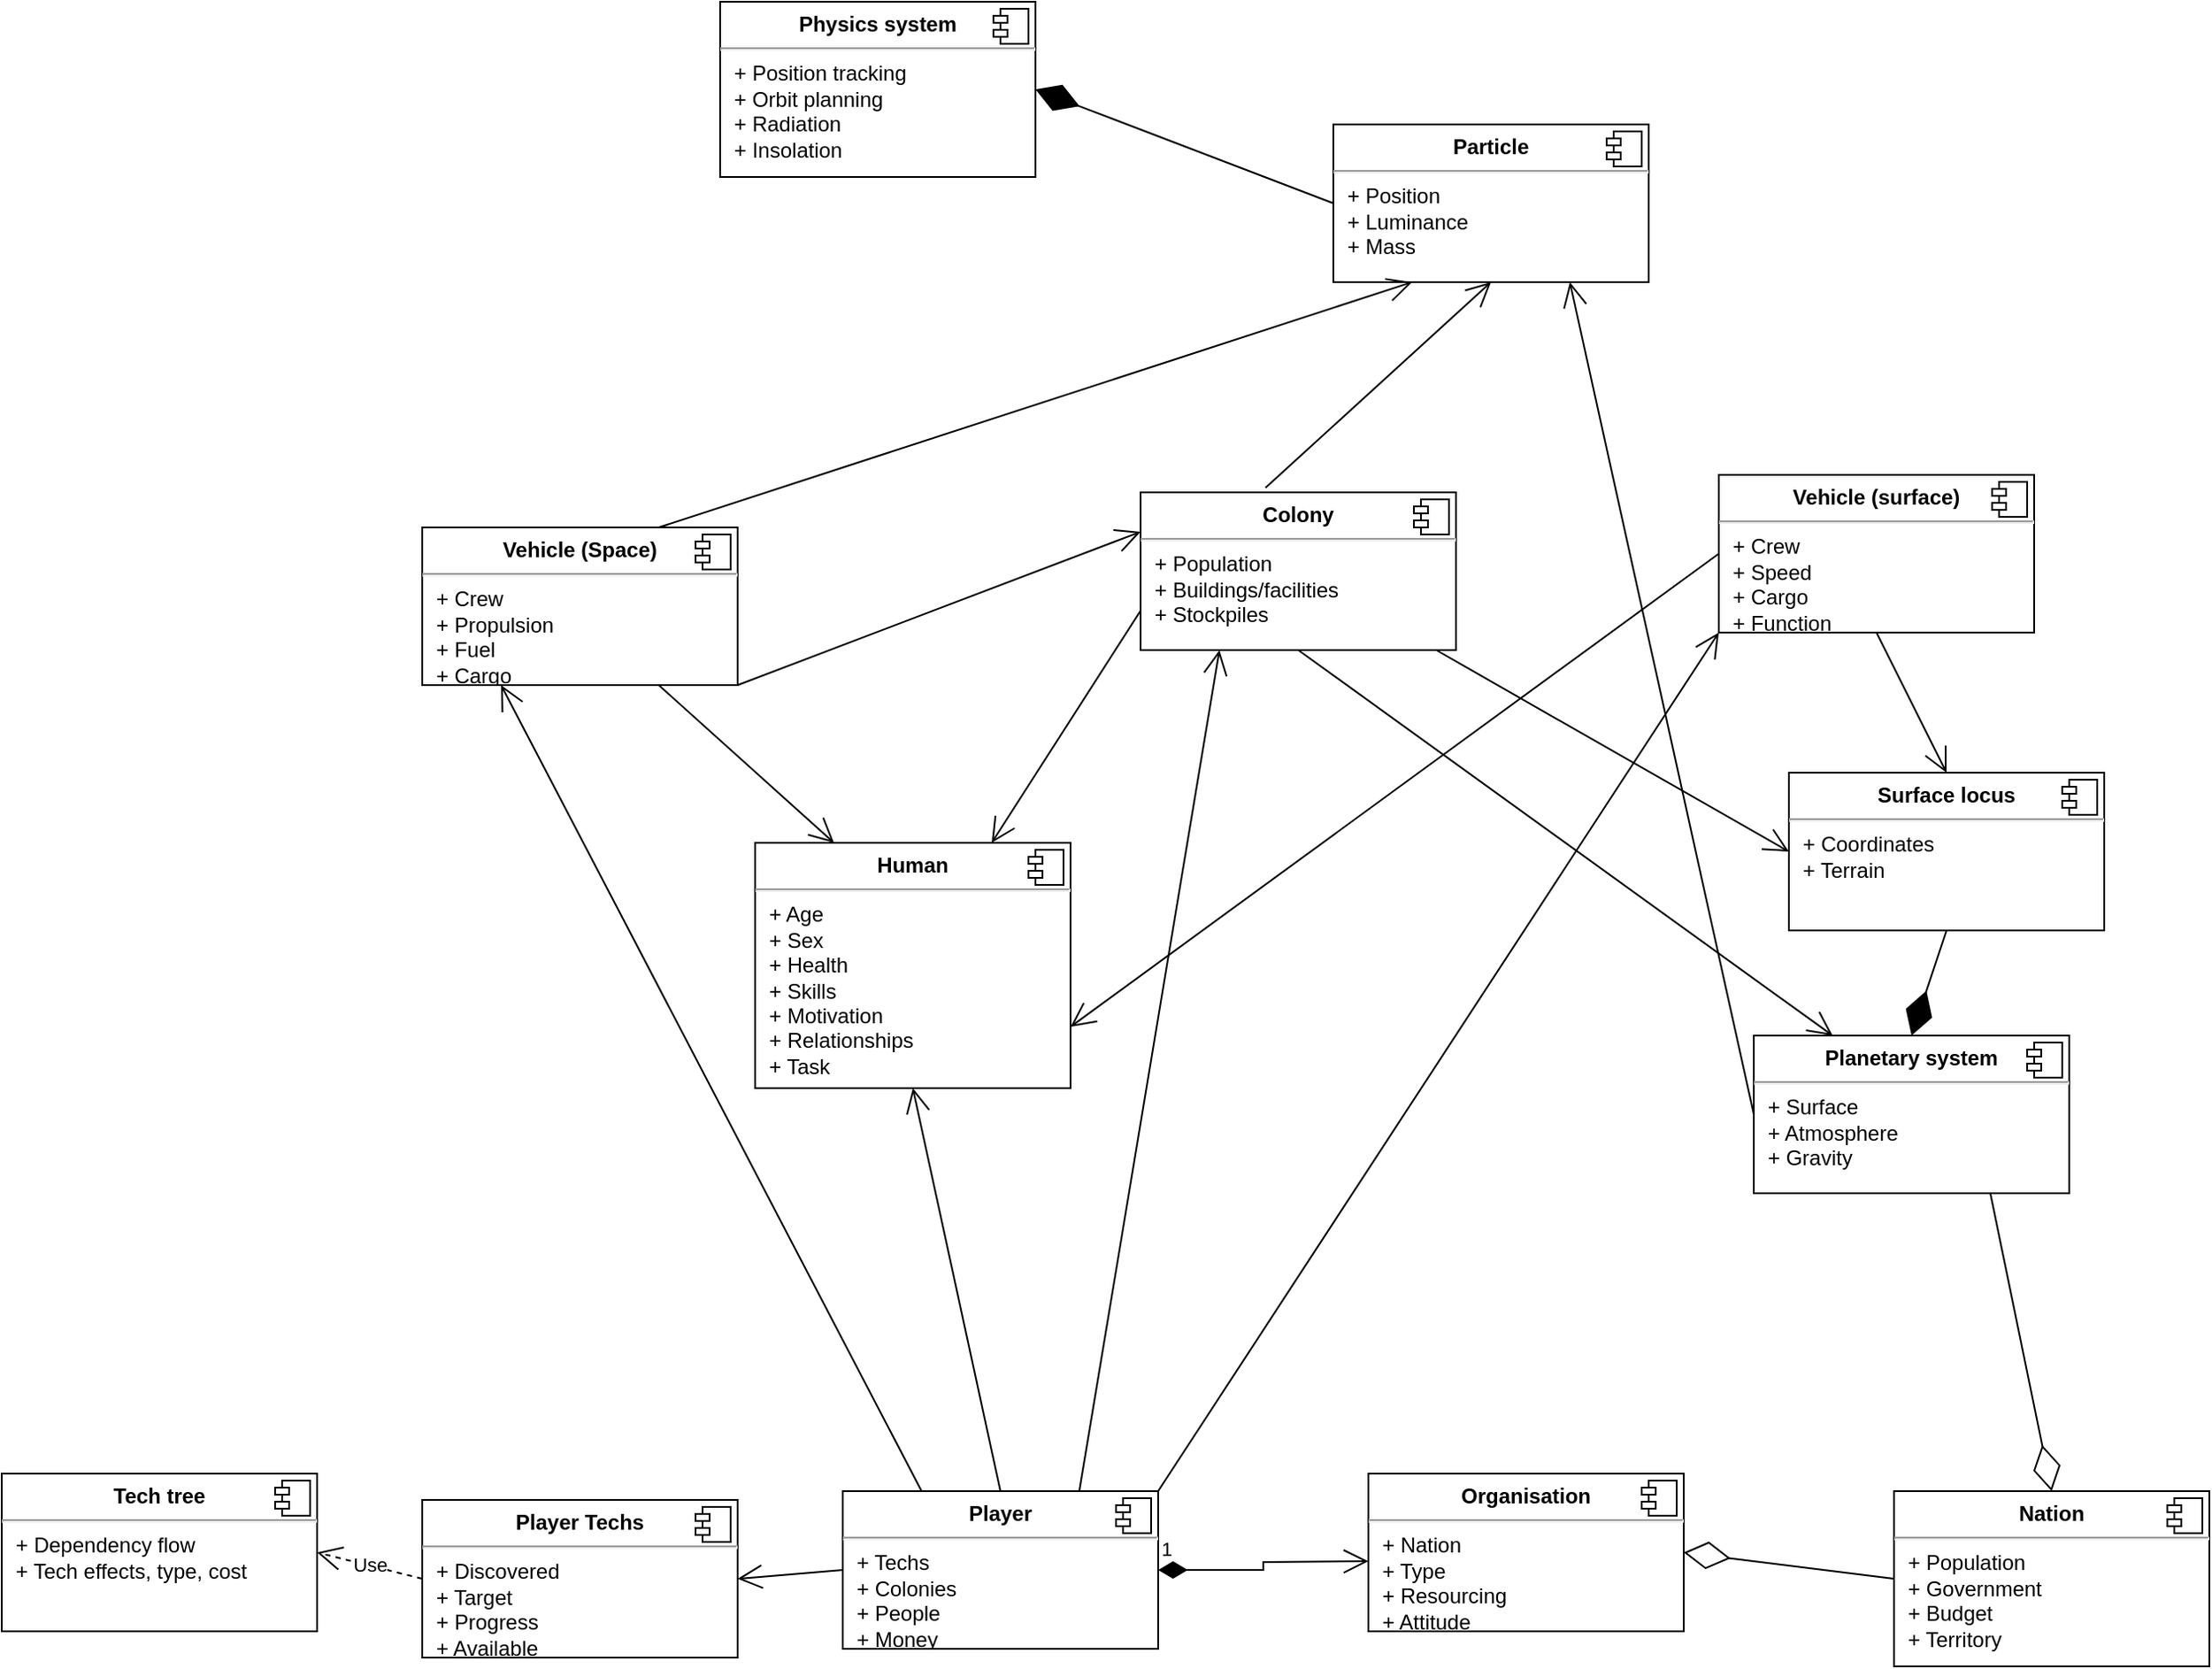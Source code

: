 <mxfile version="18.1.2" type="device"><diagram id="qeQploNV_0bW-GWaT_k0" name="Page-1"><mxGraphModel dx="1384" dy="1941" grid="1" gridSize="10" guides="1" tooltips="1" connect="1" arrows="1" fold="1" page="1" pageScale="1" pageWidth="1654" pageHeight="1169" math="0" shadow="0"><root><mxCell id="0"/><mxCell id="1" parent="0"/><mxCell id="TRs_vpqIu0K91FNbXQ6D-4" value="&lt;p style=&quot;margin:0px;margin-top:6px;text-align:center;&quot;&gt;&lt;b&gt;Physics system&lt;/b&gt;&lt;/p&gt;&lt;hr&gt;&lt;p style=&quot;margin:0px;margin-left:8px;&quot;&gt;+ Position tracking&lt;br&gt;+ Orbit planning&lt;/p&gt;&lt;p style=&quot;margin:0px;margin-left:8px;&quot;&gt;+ Radiation&lt;/p&gt;&lt;p style=&quot;margin:0px;margin-left:8px;&quot;&gt;+ Insolation&lt;/p&gt;" style="align=left;overflow=fill;html=1;dropTarget=0;rounded=0;" parent="1" vertex="1"><mxGeometry x="440" y="-170" width="180" height="100" as="geometry"/></mxCell><mxCell id="TRs_vpqIu0K91FNbXQ6D-5" value="" style="shape=component;jettyWidth=8;jettyHeight=4;rounded=0;" parent="TRs_vpqIu0K91FNbXQ6D-4" vertex="1"><mxGeometry x="1" width="20" height="20" relative="1" as="geometry"><mxPoint x="-24" y="4" as="offset"/></mxGeometry></mxCell><mxCell id="TRs_vpqIu0K91FNbXQ6D-7" value="&lt;p style=&quot;margin:0px;margin-top:6px;text-align:center;&quot;&gt;&lt;b&gt;Player&lt;/b&gt;&lt;/p&gt;&lt;hr&gt;&lt;p style=&quot;margin:0px;margin-left:8px;&quot;&gt;+ Techs&lt;br&gt;+ Colonies&lt;/p&gt;&lt;p style=&quot;margin:0px;margin-left:8px;&quot;&gt;+ People&lt;/p&gt;&lt;p style=&quot;margin:0px;margin-left:8px;&quot;&gt;+ Money&lt;/p&gt;" style="align=left;overflow=fill;html=1;dropTarget=0;rounded=0;" parent="1" vertex="1"><mxGeometry x="510" y="680" width="180" height="90" as="geometry"/></mxCell><mxCell id="TRs_vpqIu0K91FNbXQ6D-8" value="" style="shape=component;jettyWidth=8;jettyHeight=4;rounded=0;" parent="TRs_vpqIu0K91FNbXQ6D-7" vertex="1"><mxGeometry x="1" width="20" height="20" relative="1" as="geometry"><mxPoint x="-24" y="4" as="offset"/></mxGeometry></mxCell><mxCell id="TRs_vpqIu0K91FNbXQ6D-9" value="&lt;p style=&quot;margin:0px;margin-top:6px;text-align:center;&quot;&gt;&lt;b&gt;Organisation&lt;/b&gt;&lt;/p&gt;&lt;hr&gt;&lt;p style=&quot;margin:0px;margin-left:8px;&quot;&gt;+ Nation&lt;br&gt;+ Type&lt;/p&gt;&lt;p style=&quot;margin:0px;margin-left:8px;&quot;&gt;+ Resourcing&lt;/p&gt;&lt;p style=&quot;margin:0px;margin-left:8px;&quot;&gt;+ Attitude&lt;/p&gt;" style="align=left;overflow=fill;html=1;dropTarget=0;rounded=0;" parent="1" vertex="1"><mxGeometry x="810" y="670" width="180" height="90" as="geometry"/></mxCell><mxCell id="TRs_vpqIu0K91FNbXQ6D-10" value="" style="shape=component;jettyWidth=8;jettyHeight=4;rounded=0;" parent="TRs_vpqIu0K91FNbXQ6D-9" vertex="1"><mxGeometry x="1" width="20" height="20" relative="1" as="geometry"><mxPoint x="-24" y="4" as="offset"/></mxGeometry></mxCell><mxCell id="TRs_vpqIu0K91FNbXQ6D-11" value="&lt;p style=&quot;margin:0px;margin-top:6px;text-align:center;&quot;&gt;&lt;b&gt;Tech tree&lt;/b&gt;&lt;/p&gt;&lt;hr&gt;&lt;p style=&quot;margin:0px;margin-left:8px;&quot;&gt;+ Dependency flow&lt;br&gt;+ Tech effects, type, cost&lt;/p&gt;" style="align=left;overflow=fill;html=1;dropTarget=0;rounded=0;" parent="1" vertex="1"><mxGeometry x="30" y="670" width="180" height="90" as="geometry"/></mxCell><mxCell id="TRs_vpqIu0K91FNbXQ6D-12" value="" style="shape=component;jettyWidth=8;jettyHeight=4;rounded=0;" parent="TRs_vpqIu0K91FNbXQ6D-11" vertex="1"><mxGeometry x="1" width="20" height="20" relative="1" as="geometry"><mxPoint x="-24" y="4" as="offset"/></mxGeometry></mxCell><mxCell id="TRs_vpqIu0K91FNbXQ6D-15" value="&lt;p style=&quot;margin:0px;margin-top:6px;text-align:center;&quot;&gt;&lt;b&gt;Planetary system&lt;/b&gt;&lt;/p&gt;&lt;hr&gt;&lt;p style=&quot;margin:0px;margin-left:8px;&quot;&gt;+ Surface&lt;/p&gt;&lt;p style=&quot;margin:0px;margin-left:8px;&quot;&gt;+ Atmosphere&lt;/p&gt;&lt;p style=&quot;margin:0px;margin-left:8px;&quot;&gt;+ Gravity&lt;/p&gt;" style="align=left;overflow=fill;html=1;dropTarget=0;rounded=0;" parent="1" vertex="1"><mxGeometry x="1030" y="420" width="180" height="90" as="geometry"/></mxCell><mxCell id="TRs_vpqIu0K91FNbXQ6D-16" value="" style="shape=component;jettyWidth=8;jettyHeight=4;rounded=0;" parent="TRs_vpqIu0K91FNbXQ6D-15" vertex="1"><mxGeometry x="1" width="20" height="20" relative="1" as="geometry"><mxPoint x="-24" y="4" as="offset"/></mxGeometry></mxCell><mxCell id="TRs_vpqIu0K91FNbXQ6D-19" value="&lt;p style=&quot;margin:0px;margin-top:6px;text-align:center;&quot;&gt;&lt;b&gt;Colony&lt;/b&gt;&lt;/p&gt;&lt;hr&gt;&lt;p style=&quot;margin:0px;margin-left:8px;&quot;&gt;+ Population&lt;br&gt;+ Buildings/facilities&lt;/p&gt;&lt;p style=&quot;margin:0px;margin-left:8px;&quot;&gt;+ Stockpiles&lt;/p&gt;" style="align=left;overflow=fill;html=1;dropTarget=0;rounded=0;" parent="1" vertex="1"><mxGeometry x="680" y="110" width="180" height="90" as="geometry"/></mxCell><mxCell id="TRs_vpqIu0K91FNbXQ6D-20" value="" style="shape=component;jettyWidth=8;jettyHeight=4;rounded=0;" parent="TRs_vpqIu0K91FNbXQ6D-19" vertex="1"><mxGeometry x="1" width="20" height="20" relative="1" as="geometry"><mxPoint x="-24" y="4" as="offset"/></mxGeometry></mxCell><mxCell id="TRs_vpqIu0K91FNbXQ6D-28" value="&lt;p style=&quot;margin:0px;margin-top:6px;text-align:center;&quot;&gt;&lt;b&gt;Human&lt;/b&gt;&lt;/p&gt;&lt;hr&gt;&lt;p style=&quot;margin:0px;margin-left:8px;&quot;&gt;+ Age&lt;br&gt;+ Sex&lt;/p&gt;&lt;p style=&quot;margin:0px;margin-left:8px;&quot;&gt;+ Health&lt;/p&gt;&lt;p style=&quot;margin:0px;margin-left:8px;&quot;&gt;+ Skills&lt;/p&gt;&lt;p style=&quot;margin:0px;margin-left:8px;&quot;&gt;+ Motivation&lt;/p&gt;&lt;p style=&quot;margin:0px;margin-left:8px;&quot;&gt;+ Relationships&lt;/p&gt;&lt;p style=&quot;margin:0px;margin-left:8px;&quot;&gt;+ Task&lt;/p&gt;" style="align=left;overflow=fill;html=1;dropTarget=0;rounded=0;" parent="1" vertex="1"><mxGeometry x="460" y="310" width="180" height="140" as="geometry"/></mxCell><mxCell id="TRs_vpqIu0K91FNbXQ6D-29" value="" style="shape=component;jettyWidth=8;jettyHeight=4;rounded=0;" parent="TRs_vpqIu0K91FNbXQ6D-28" vertex="1"><mxGeometry x="1" width="20" height="20" relative="1" as="geometry"><mxPoint x="-24" y="4" as="offset"/></mxGeometry></mxCell><mxCell id="TRs_vpqIu0K91FNbXQ6D-32" value="&lt;p style=&quot;margin:0px;margin-top:6px;text-align:center;&quot;&gt;&lt;b&gt;Vehicle (Space)&lt;/b&gt;&lt;/p&gt;&lt;hr&gt;&lt;p style=&quot;margin:0px;margin-left:8px;&quot;&gt;+ Crew&lt;br&gt;+ Propulsion&lt;/p&gt;&lt;p style=&quot;margin:0px;margin-left:8px;&quot;&gt;+ Fuel&lt;/p&gt;&lt;p style=&quot;margin:0px;margin-left:8px;&quot;&gt;+ Cargo&lt;/p&gt;" style="align=left;overflow=fill;html=1;dropTarget=0;rounded=0;" parent="1" vertex="1"><mxGeometry x="270" y="130" width="180" height="90" as="geometry"/></mxCell><mxCell id="TRs_vpqIu0K91FNbXQ6D-33" value="" style="shape=component;jettyWidth=8;jettyHeight=4;rounded=0;" parent="TRs_vpqIu0K91FNbXQ6D-32" vertex="1"><mxGeometry x="1" width="20" height="20" relative="1" as="geometry"><mxPoint x="-24" y="4" as="offset"/></mxGeometry></mxCell><mxCell id="TRs_vpqIu0K91FNbXQ6D-37" value="&lt;p style=&quot;margin:0px;margin-top:6px;text-align:center;&quot;&gt;&lt;b&gt;Vehicle (surface)&lt;/b&gt;&lt;/p&gt;&lt;hr&gt;&lt;p style=&quot;margin:0px;margin-left:8px;&quot;&gt;+ Crew&lt;/p&gt;&lt;p style=&quot;margin:0px;margin-left:8px;&quot;&gt;+ Speed&lt;/p&gt;&lt;p style=&quot;margin:0px;margin-left:8px;&quot;&gt;+ Cargo&lt;/p&gt;&lt;p style=&quot;margin:0px;margin-left:8px;&quot;&gt;+ Function&lt;/p&gt;" style="align=left;overflow=fill;html=1;dropTarget=0;rounded=0;" parent="1" vertex="1"><mxGeometry x="1010" y="100" width="180" height="90" as="geometry"/></mxCell><mxCell id="TRs_vpqIu0K91FNbXQ6D-38" value="" style="shape=component;jettyWidth=8;jettyHeight=4;rounded=0;" parent="TRs_vpqIu0K91FNbXQ6D-37" vertex="1"><mxGeometry x="1" width="20" height="20" relative="1" as="geometry"><mxPoint x="-24" y="4" as="offset"/></mxGeometry></mxCell><mxCell id="TRs_vpqIu0K91FNbXQ6D-39" value="&lt;p style=&quot;margin:0px;margin-top:6px;text-align:center;&quot;&gt;&lt;b&gt;Nation&lt;/b&gt;&lt;/p&gt;&lt;hr&gt;&lt;p style=&quot;margin:0px;margin-left:8px;&quot;&gt;+ Population&lt;/p&gt;&lt;p style=&quot;margin:0px;margin-left:8px;&quot;&gt;+ Government&lt;/p&gt;&lt;p style=&quot;margin:0px;margin-left:8px;&quot;&gt;+ Budget&lt;/p&gt;&lt;p style=&quot;margin:0px;margin-left:8px;&quot;&gt;+ Territory&lt;/p&gt;" style="align=left;overflow=fill;html=1;dropTarget=0;rounded=0;" parent="1" vertex="1"><mxGeometry x="1110" y="680" width="180" height="100" as="geometry"/></mxCell><mxCell id="TRs_vpqIu0K91FNbXQ6D-40" value="" style="shape=component;jettyWidth=8;jettyHeight=4;rounded=0;" parent="TRs_vpqIu0K91FNbXQ6D-39" vertex="1"><mxGeometry x="1" width="20" height="20" relative="1" as="geometry"><mxPoint x="-24" y="4" as="offset"/></mxGeometry></mxCell><mxCell id="TRs_vpqIu0K91FNbXQ6D-41" value="1" style="endArrow=open;html=1;endSize=12;startArrow=diamondThin;startSize=14;startFill=1;edgeStyle=orthogonalEdgeStyle;align=left;verticalAlign=bottom;rounded=0;" parent="1" source="TRs_vpqIu0K91FNbXQ6D-7" edge="1"><mxGeometry x="-1" y="3" relative="1" as="geometry"><mxPoint x="710" y="715" as="sourcePoint"/><mxPoint x="810" y="720" as="targetPoint"/></mxGeometry></mxCell><mxCell id="TRs_vpqIu0K91FNbXQ6D-42" value="" style="endArrow=open;endFill=1;endSize=12;html=1;rounded=0;exitX=0;exitY=0.5;exitDx=0;exitDy=0;entryX=1;entryY=0.5;entryDx=0;entryDy=0;" parent="1" source="TRs_vpqIu0K91FNbXQ6D-7" target="TRs_vpqIu0K91FNbXQ6D-62" edge="1"><mxGeometry width="160" relative="1" as="geometry"><mxPoint x="380" y="660" as="sourcePoint"/><mxPoint x="540" y="660" as="targetPoint"/></mxGeometry></mxCell><mxCell id="TRs_vpqIu0K91FNbXQ6D-43" value="" style="endArrow=diamondThin;endFill=0;endSize=24;html=1;rounded=0;entryX=1;entryY=0.5;entryDx=0;entryDy=0;exitX=0;exitY=0.5;exitDx=0;exitDy=0;" parent="1" source="TRs_vpqIu0K91FNbXQ6D-39" target="TRs_vpqIu0K91FNbXQ6D-9" edge="1"><mxGeometry width="160" relative="1" as="geometry"><mxPoint x="1030" y="650" as="sourcePoint"/><mxPoint x="1190" y="650" as="targetPoint"/></mxGeometry></mxCell><mxCell id="TRs_vpqIu0K91FNbXQ6D-44" value="" style="endArrow=diamondThin;endFill=0;endSize=24;html=1;rounded=0;entryX=0.5;entryY=0;entryDx=0;entryDy=0;exitX=0.75;exitY=1;exitDx=0;exitDy=0;" parent="1" source="TRs_vpqIu0K91FNbXQ6D-15" target="TRs_vpqIu0K91FNbXQ6D-39" edge="1"><mxGeometry width="160" relative="1" as="geometry"><mxPoint x="1130" y="590" as="sourcePoint"/><mxPoint x="1290" y="590" as="targetPoint"/></mxGeometry></mxCell><mxCell id="TRs_vpqIu0K91FNbXQ6D-48" value="&lt;p style=&quot;margin:0px;margin-top:6px;text-align:center;&quot;&gt;&lt;b&gt;Particle&lt;/b&gt;&lt;/p&gt;&lt;hr&gt;&lt;p style=&quot;margin:0px;margin-left:8px;&quot;&gt;+ Position&lt;br&gt;&lt;/p&gt;&lt;p style=&quot;margin:0px;margin-left:8px;&quot;&gt;+ Luminance&lt;/p&gt;&lt;p style=&quot;margin:0px;margin-left:8px;&quot;&gt;+ Mass&lt;/p&gt;" style="align=left;overflow=fill;html=1;dropTarget=0;rounded=0;" parent="1" vertex="1"><mxGeometry x="790" y="-100" width="180" height="90" as="geometry"/></mxCell><mxCell id="TRs_vpqIu0K91FNbXQ6D-49" value="" style="shape=component;jettyWidth=8;jettyHeight=4;rounded=0;" parent="TRs_vpqIu0K91FNbXQ6D-48" vertex="1"><mxGeometry x="1" width="20" height="20" relative="1" as="geometry"><mxPoint x="-24" y="4" as="offset"/></mxGeometry></mxCell><mxCell id="TRs_vpqIu0K91FNbXQ6D-51" value="" style="endArrow=diamondThin;endFill=1;endSize=24;html=1;rounded=0;entryX=1;entryY=0.5;entryDx=0;entryDy=0;exitX=0;exitY=0.5;exitDx=0;exitDy=0;" parent="1" source="TRs_vpqIu0K91FNbXQ6D-48" target="TRs_vpqIu0K91FNbXQ6D-4" edge="1"><mxGeometry width="160" relative="1" as="geometry"><mxPoint x="630" y="480" as="sourcePoint"/><mxPoint x="790" y="480" as="targetPoint"/></mxGeometry></mxCell><mxCell id="TRs_vpqIu0K91FNbXQ6D-52" value="" style="endArrow=open;endFill=1;endSize=12;html=1;rounded=0;exitX=0.75;exitY=0;exitDx=0;exitDy=0;entryX=0.25;entryY=1;entryDx=0;entryDy=0;" parent="1" source="TRs_vpqIu0K91FNbXQ6D-32" target="TRs_vpqIu0K91FNbXQ6D-48" edge="1"><mxGeometry width="160" relative="1" as="geometry"><mxPoint x="820" y="240" as="sourcePoint"/><mxPoint x="980" y="240" as="targetPoint"/></mxGeometry></mxCell><mxCell id="TRs_vpqIu0K91FNbXQ6D-53" value="" style="endArrow=open;endFill=1;endSize=12;html=1;rounded=0;exitX=0;exitY=0.5;exitDx=0;exitDy=0;entryX=0.75;entryY=1;entryDx=0;entryDy=0;" parent="1" source="TRs_vpqIu0K91FNbXQ6D-15" target="TRs_vpqIu0K91FNbXQ6D-48" edge="1"><mxGeometry width="160" relative="1" as="geometry"><mxPoint x="950" y="350" as="sourcePoint"/><mxPoint x="1110" y="350" as="targetPoint"/></mxGeometry></mxCell><mxCell id="TRs_vpqIu0K91FNbXQ6D-54" value="" style="endArrow=open;endFill=1;endSize=12;html=1;rounded=0;exitX=0.5;exitY=1;exitDx=0;exitDy=0;entryX=0.25;entryY=0;entryDx=0;entryDy=0;" parent="1" source="TRs_vpqIu0K91FNbXQ6D-19" target="TRs_vpqIu0K91FNbXQ6D-15" edge="1"><mxGeometry width="160" relative="1" as="geometry"><mxPoint x="520" y="220" as="sourcePoint"/><mxPoint x="680" y="220" as="targetPoint"/></mxGeometry></mxCell><mxCell id="TRs_vpqIu0K91FNbXQ6D-55" value="" style="endArrow=open;endFill=1;endSize=12;html=1;rounded=0;exitX=0.396;exitY=-0.029;exitDx=0;exitDy=0;entryX=0.5;entryY=1;entryDx=0;entryDy=0;exitPerimeter=0;" parent="1" source="TRs_vpqIu0K91FNbXQ6D-19" target="TRs_vpqIu0K91FNbXQ6D-48" edge="1"><mxGeometry width="160" relative="1" as="geometry"><mxPoint x="530" y="230" as="sourcePoint"/><mxPoint x="690" y="230" as="targetPoint"/></mxGeometry></mxCell><mxCell id="TRs_vpqIu0K91FNbXQ6D-56" value="" style="endArrow=open;endFill=1;endSize=12;html=1;rounded=0;exitX=0.5;exitY=1;exitDx=0;exitDy=0;entryX=0.5;entryY=0;entryDx=0;entryDy=0;" parent="1" source="TRs_vpqIu0K91FNbXQ6D-37" target="TRs_vpqIu0K91FNbXQ6D-65" edge="1"><mxGeometry width="160" relative="1" as="geometry"><mxPoint x="1020" y="230" as="sourcePoint"/><mxPoint x="1180" y="230" as="targetPoint"/></mxGeometry></mxCell><mxCell id="TRs_vpqIu0K91FNbXQ6D-57" value="" style="endArrow=open;endFill=1;endSize=12;html=1;rounded=0;exitX=1;exitY=1;exitDx=0;exitDy=0;entryX=0;entryY=0.25;entryDx=0;entryDy=0;" parent="1" source="TRs_vpqIu0K91FNbXQ6D-32" target="TRs_vpqIu0K91FNbXQ6D-19" edge="1"><mxGeometry width="160" relative="1" as="geometry"><mxPoint x="890" y="240" as="sourcePoint"/><mxPoint x="1050" y="240" as="targetPoint"/></mxGeometry></mxCell><mxCell id="TRs_vpqIu0K91FNbXQ6D-58" value="" style="endArrow=open;endFill=1;endSize=12;html=1;rounded=0;exitX=0;exitY=0.75;exitDx=0;exitDy=0;entryX=0.75;entryY=0;entryDx=0;entryDy=0;" parent="1" source="TRs_vpqIu0K91FNbXQ6D-19" target="TRs_vpqIu0K91FNbXQ6D-28" edge="1"><mxGeometry width="160" relative="1" as="geometry"><mxPoint x="530" y="150" as="sourcePoint"/><mxPoint x="590" y="40" as="targetPoint"/></mxGeometry></mxCell><mxCell id="TRs_vpqIu0K91FNbXQ6D-59" value="" style="endArrow=open;endFill=1;endSize=12;html=1;rounded=0;exitX=0.75;exitY=1;exitDx=0;exitDy=0;entryX=0.25;entryY=0;entryDx=0;entryDy=0;" parent="1" source="TRs_vpqIu0K91FNbXQ6D-32" target="TRs_vpqIu0K91FNbXQ6D-28" edge="1"><mxGeometry width="160" relative="1" as="geometry"><mxPoint x="810" y="50" as="sourcePoint"/><mxPoint x="970" y="50" as="targetPoint"/></mxGeometry></mxCell><mxCell id="TRs_vpqIu0K91FNbXQ6D-60" value="" style="endArrow=open;endFill=1;endSize=12;html=1;rounded=0;exitX=0;exitY=0.5;exitDx=0;exitDy=0;entryX=1;entryY=0.75;entryDx=0;entryDy=0;" parent="1" source="TRs_vpqIu0K91FNbXQ6D-37" target="TRs_vpqIu0K91FNbXQ6D-28" edge="1"><mxGeometry width="160" relative="1" as="geometry"><mxPoint x="820" y="20" as="sourcePoint"/><mxPoint x="980" y="20" as="targetPoint"/></mxGeometry></mxCell><mxCell id="TRs_vpqIu0K91FNbXQ6D-62" value="&lt;p style=&quot;margin:0px;margin-top:6px;text-align:center;&quot;&gt;&lt;b&gt;Player Techs&lt;/b&gt;&lt;/p&gt;&lt;hr&gt;&lt;p style=&quot;margin:0px;margin-left:8px;&quot;&gt;+ Discovered&lt;br&gt;+ Target&lt;/p&gt;&lt;p style=&quot;margin:0px;margin-left:8px;&quot;&gt;+ Progress&lt;/p&gt;&lt;p style=&quot;margin:0px;margin-left:8px;&quot;&gt;+ Available&lt;/p&gt;" style="align=left;overflow=fill;html=1;dropTarget=0;rounded=0;" parent="1" vertex="1"><mxGeometry x="270" y="685" width="180" height="90" as="geometry"/></mxCell><mxCell id="TRs_vpqIu0K91FNbXQ6D-63" value="" style="shape=component;jettyWidth=8;jettyHeight=4;rounded=0;" parent="TRs_vpqIu0K91FNbXQ6D-62" vertex="1"><mxGeometry x="1" width="20" height="20" relative="1" as="geometry"><mxPoint x="-24" y="4" as="offset"/></mxGeometry></mxCell><mxCell id="TRs_vpqIu0K91FNbXQ6D-64" value="Use" style="endArrow=open;endSize=12;dashed=1;html=1;rounded=0;entryX=1;entryY=0.5;entryDx=0;entryDy=0;exitX=0;exitY=0.5;exitDx=0;exitDy=0;" parent="1" source="TRs_vpqIu0K91FNbXQ6D-62" target="TRs_vpqIu0K91FNbXQ6D-11" edge="1"><mxGeometry width="160" relative="1" as="geometry"><mxPoint x="50" y="690" as="sourcePoint"/><mxPoint x="210" y="690" as="targetPoint"/></mxGeometry></mxCell><mxCell id="TRs_vpqIu0K91FNbXQ6D-65" value="&lt;p style=&quot;margin:0px;margin-top:6px;text-align:center;&quot;&gt;&lt;b&gt;Surface locus&lt;/b&gt;&lt;/p&gt;&lt;hr&gt;&lt;p style=&quot;margin:0px;margin-left:8px;&quot;&gt;+ Coordinates&lt;/p&gt;&lt;p style=&quot;margin:0px;margin-left:8px;&quot;&gt;+ Terrain&lt;/p&gt;" style="align=left;overflow=fill;html=1;dropTarget=0;rounded=0;" parent="1" vertex="1"><mxGeometry x="1050" y="270" width="180" height="90" as="geometry"/></mxCell><mxCell id="TRs_vpqIu0K91FNbXQ6D-66" value="" style="shape=component;jettyWidth=8;jettyHeight=4;rounded=0;" parent="TRs_vpqIu0K91FNbXQ6D-65" vertex="1"><mxGeometry x="1" width="20" height="20" relative="1" as="geometry"><mxPoint x="-24" y="4" as="offset"/></mxGeometry></mxCell><mxCell id="TRs_vpqIu0K91FNbXQ6D-67" value="" style="endArrow=open;endFill=1;endSize=12;html=1;entryX=0;entryY=0.5;entryDx=0;entryDy=0;" parent="1" source="TRs_vpqIu0K91FNbXQ6D-19" target="TRs_vpqIu0K91FNbXQ6D-65" edge="1"><mxGeometry width="160" relative="1" as="geometry"><mxPoint x="650" y="250" as="sourcePoint"/><mxPoint x="810" y="250" as="targetPoint"/></mxGeometry></mxCell><mxCell id="TRs_vpqIu0K91FNbXQ6D-69" value="" style="endArrow=diamondThin;endFill=1;endSize=24;html=1;entryX=0.5;entryY=0;entryDx=0;entryDy=0;exitX=0.5;exitY=1;exitDx=0;exitDy=0;" parent="1" source="TRs_vpqIu0K91FNbXQ6D-65" target="TRs_vpqIu0K91FNbXQ6D-15" edge="1"><mxGeometry width="160" relative="1" as="geometry"><mxPoint x="900" y="540" as="sourcePoint"/><mxPoint x="1060" y="540" as="targetPoint"/></mxGeometry></mxCell><mxCell id="DrGhyxlCyoIr4Zilo5sP-1" value="" style="endArrow=open;endFill=1;endSize=12;html=1;rounded=0;exitX=0.5;exitY=0;exitDx=0;exitDy=0;entryX=0.5;entryY=1;entryDx=0;entryDy=0;" edge="1" parent="1" source="TRs_vpqIu0K91FNbXQ6D-7" target="TRs_vpqIu0K91FNbXQ6D-28"><mxGeometry width="160" relative="1" as="geometry"><mxPoint x="620" y="390" as="sourcePoint"/><mxPoint x="780" y="390" as="targetPoint"/></mxGeometry></mxCell><mxCell id="DrGhyxlCyoIr4Zilo5sP-2" value="" style="endArrow=open;endFill=1;endSize=12;html=1;rounded=0;entryX=0.25;entryY=1;entryDx=0;entryDy=0;exitX=0.25;exitY=0;exitDx=0;exitDy=0;" edge="1" parent="1" source="TRs_vpqIu0K91FNbXQ6D-7" target="TRs_vpqIu0K91FNbXQ6D-32"><mxGeometry width="160" relative="1" as="geometry"><mxPoint x="540" y="670" as="sourcePoint"/><mxPoint x="530" y="610" as="targetPoint"/></mxGeometry></mxCell><mxCell id="DrGhyxlCyoIr4Zilo5sP-3" value="" style="endArrow=open;endFill=1;endSize=12;html=1;rounded=0;exitX=0.75;exitY=0;exitDx=0;exitDy=0;entryX=0.25;entryY=1;entryDx=0;entryDy=0;" edge="1" parent="1" source="TRs_vpqIu0K91FNbXQ6D-7" target="TRs_vpqIu0K91FNbXQ6D-19"><mxGeometry width="160" relative="1" as="geometry"><mxPoint x="680" y="570" as="sourcePoint"/><mxPoint x="840" y="570" as="targetPoint"/></mxGeometry></mxCell><mxCell id="DrGhyxlCyoIr4Zilo5sP-4" value="" style="endArrow=open;endFill=1;endSize=12;html=1;rounded=0;exitX=1;exitY=0;exitDx=0;exitDy=0;entryX=0;entryY=1;entryDx=0;entryDy=0;" edge="1" parent="1" source="TRs_vpqIu0K91FNbXQ6D-7" target="TRs_vpqIu0K91FNbXQ6D-37"><mxGeometry width="160" relative="1" as="geometry"><mxPoint x="750" y="520" as="sourcePoint"/><mxPoint x="910" y="520" as="targetPoint"/></mxGeometry></mxCell></root></mxGraphModel></diagram></mxfile>